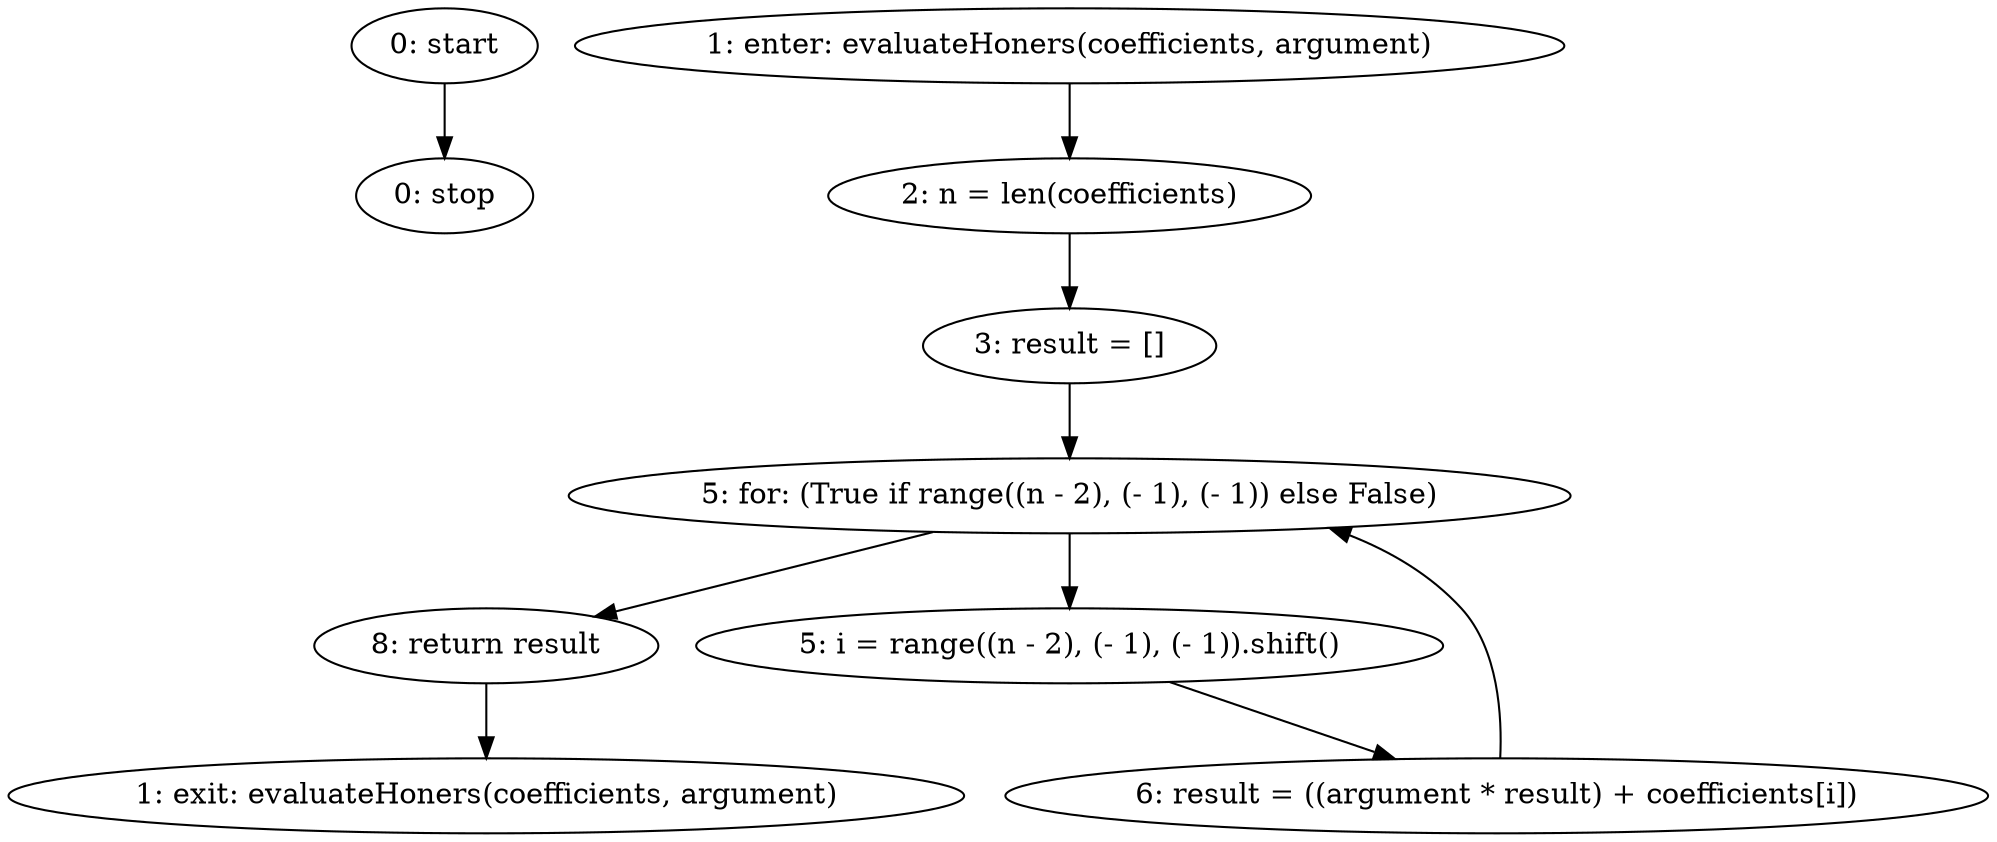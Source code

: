 strict digraph "" {
	node [label="\N"];
	0	[label="0: start"];
	9	[label="0: stop"];
	0 -> 9;
	1	[label="1: enter: evaluateHoners(coefficients, argument)"];
	3	[label="2: n = len(coefficients)"];
	1 -> 3;
	4	[label="3: result = []"];
	3 -> 4;
	2	[label="1: exit: evaluateHoners(coefficients, argument)"];
	8	[label="8: return result"];
	8 -> 2;
	5	[label="5: for: (True if range((n - 2), (- 1), (- 1)) else False)"];
	4 -> 5;
	5 -> 8;
	6	[label="5: i = range((n - 2), (- 1), (- 1)).shift()"];
	5 -> 6;
	7	[label="6: result = ((argument * result) + coefficients[i])"];
	6 -> 7;
	7 -> 5;
}
